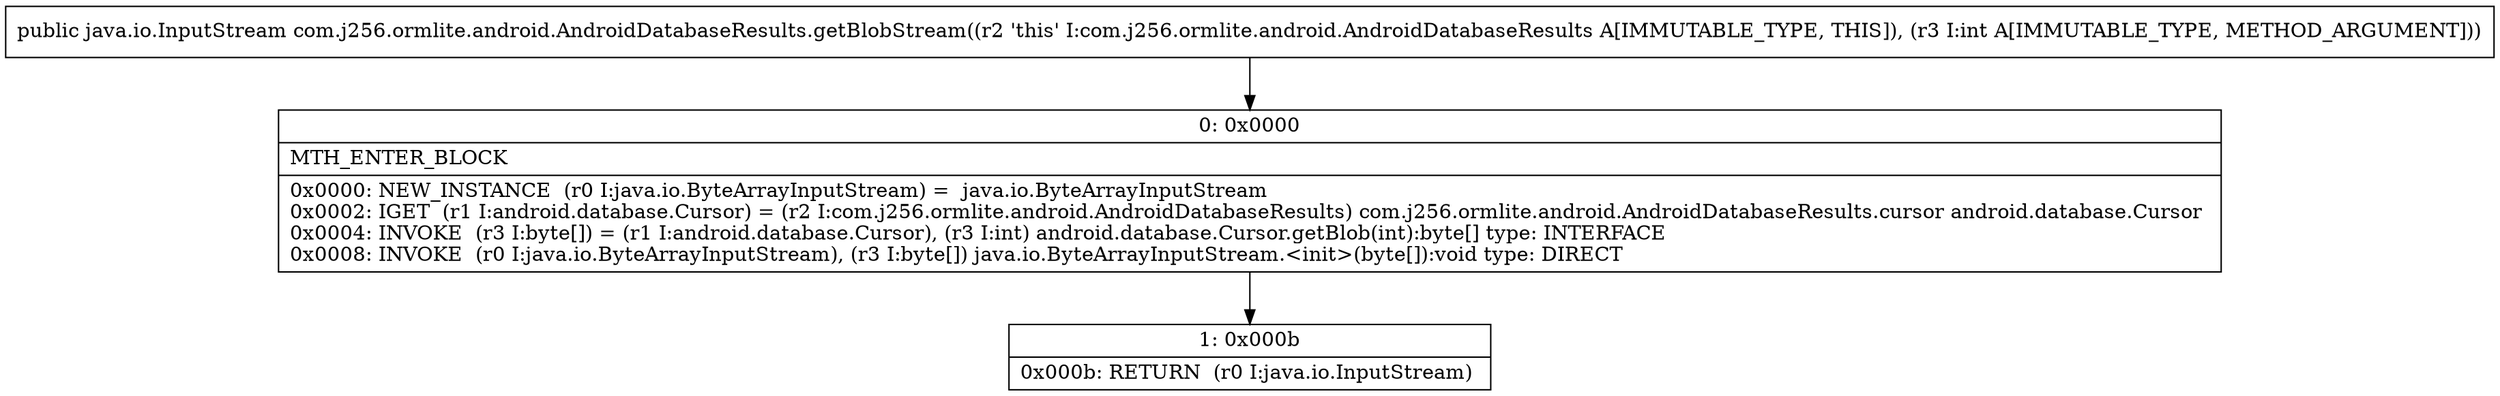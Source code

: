 digraph "CFG forcom.j256.ormlite.android.AndroidDatabaseResults.getBlobStream(I)Ljava\/io\/InputStream;" {
Node_0 [shape=record,label="{0\:\ 0x0000|MTH_ENTER_BLOCK\l|0x0000: NEW_INSTANCE  (r0 I:java.io.ByteArrayInputStream) =  java.io.ByteArrayInputStream \l0x0002: IGET  (r1 I:android.database.Cursor) = (r2 I:com.j256.ormlite.android.AndroidDatabaseResults) com.j256.ormlite.android.AndroidDatabaseResults.cursor android.database.Cursor \l0x0004: INVOKE  (r3 I:byte[]) = (r1 I:android.database.Cursor), (r3 I:int) android.database.Cursor.getBlob(int):byte[] type: INTERFACE \l0x0008: INVOKE  (r0 I:java.io.ByteArrayInputStream), (r3 I:byte[]) java.io.ByteArrayInputStream.\<init\>(byte[]):void type: DIRECT \l}"];
Node_1 [shape=record,label="{1\:\ 0x000b|0x000b: RETURN  (r0 I:java.io.InputStream) \l}"];
MethodNode[shape=record,label="{public java.io.InputStream com.j256.ormlite.android.AndroidDatabaseResults.getBlobStream((r2 'this' I:com.j256.ormlite.android.AndroidDatabaseResults A[IMMUTABLE_TYPE, THIS]), (r3 I:int A[IMMUTABLE_TYPE, METHOD_ARGUMENT])) }"];
MethodNode -> Node_0;
Node_0 -> Node_1;
}

